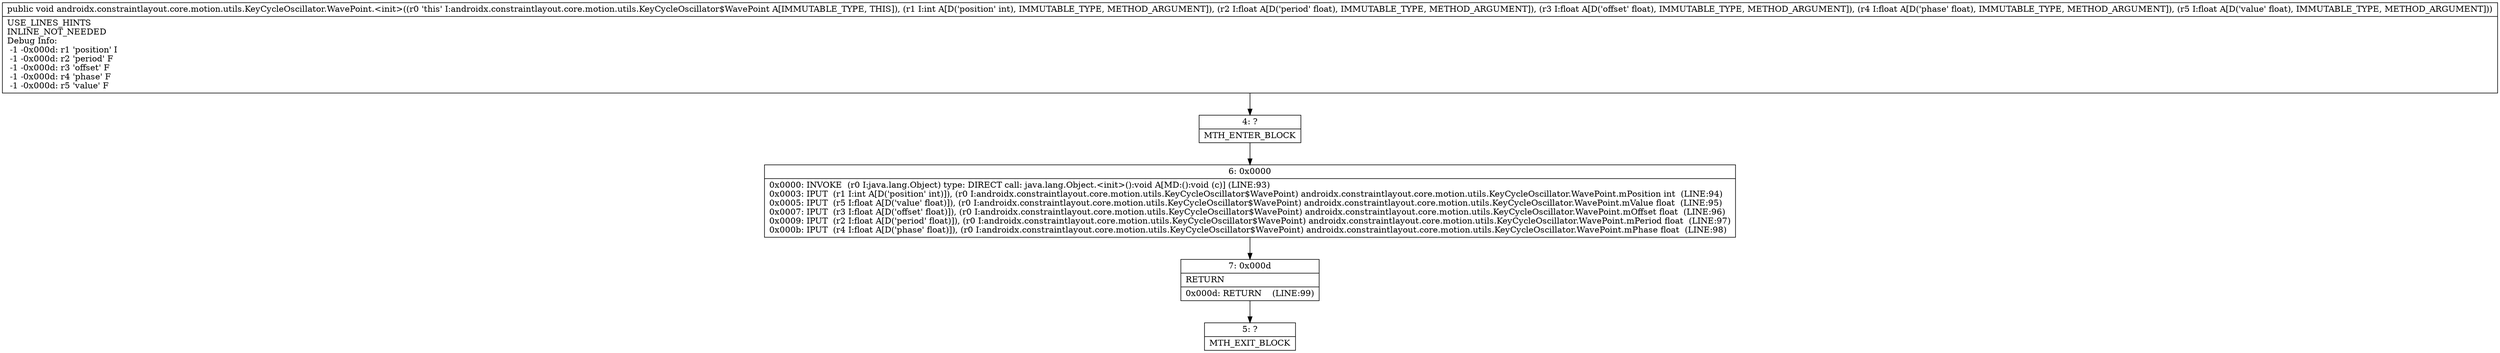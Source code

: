 digraph "CFG forandroidx.constraintlayout.core.motion.utils.KeyCycleOscillator.WavePoint.\<init\>(IFFFF)V" {
Node_4 [shape=record,label="{4\:\ ?|MTH_ENTER_BLOCK\l}"];
Node_6 [shape=record,label="{6\:\ 0x0000|0x0000: INVOKE  (r0 I:java.lang.Object) type: DIRECT call: java.lang.Object.\<init\>():void A[MD:():void (c)] (LINE:93)\l0x0003: IPUT  (r1 I:int A[D('position' int)]), (r0 I:androidx.constraintlayout.core.motion.utils.KeyCycleOscillator$WavePoint) androidx.constraintlayout.core.motion.utils.KeyCycleOscillator.WavePoint.mPosition int  (LINE:94)\l0x0005: IPUT  (r5 I:float A[D('value' float)]), (r0 I:androidx.constraintlayout.core.motion.utils.KeyCycleOscillator$WavePoint) androidx.constraintlayout.core.motion.utils.KeyCycleOscillator.WavePoint.mValue float  (LINE:95)\l0x0007: IPUT  (r3 I:float A[D('offset' float)]), (r0 I:androidx.constraintlayout.core.motion.utils.KeyCycleOscillator$WavePoint) androidx.constraintlayout.core.motion.utils.KeyCycleOscillator.WavePoint.mOffset float  (LINE:96)\l0x0009: IPUT  (r2 I:float A[D('period' float)]), (r0 I:androidx.constraintlayout.core.motion.utils.KeyCycleOscillator$WavePoint) androidx.constraintlayout.core.motion.utils.KeyCycleOscillator.WavePoint.mPeriod float  (LINE:97)\l0x000b: IPUT  (r4 I:float A[D('phase' float)]), (r0 I:androidx.constraintlayout.core.motion.utils.KeyCycleOscillator$WavePoint) androidx.constraintlayout.core.motion.utils.KeyCycleOscillator.WavePoint.mPhase float  (LINE:98)\l}"];
Node_7 [shape=record,label="{7\:\ 0x000d|RETURN\l|0x000d: RETURN    (LINE:99)\l}"];
Node_5 [shape=record,label="{5\:\ ?|MTH_EXIT_BLOCK\l}"];
MethodNode[shape=record,label="{public void androidx.constraintlayout.core.motion.utils.KeyCycleOscillator.WavePoint.\<init\>((r0 'this' I:androidx.constraintlayout.core.motion.utils.KeyCycleOscillator$WavePoint A[IMMUTABLE_TYPE, THIS]), (r1 I:int A[D('position' int), IMMUTABLE_TYPE, METHOD_ARGUMENT]), (r2 I:float A[D('period' float), IMMUTABLE_TYPE, METHOD_ARGUMENT]), (r3 I:float A[D('offset' float), IMMUTABLE_TYPE, METHOD_ARGUMENT]), (r4 I:float A[D('phase' float), IMMUTABLE_TYPE, METHOD_ARGUMENT]), (r5 I:float A[D('value' float), IMMUTABLE_TYPE, METHOD_ARGUMENT]))  | USE_LINES_HINTS\lINLINE_NOT_NEEDED\lDebug Info:\l  \-1 \-0x000d: r1 'position' I\l  \-1 \-0x000d: r2 'period' F\l  \-1 \-0x000d: r3 'offset' F\l  \-1 \-0x000d: r4 'phase' F\l  \-1 \-0x000d: r5 'value' F\l}"];
MethodNode -> Node_4;Node_4 -> Node_6;
Node_6 -> Node_7;
Node_7 -> Node_5;
}

